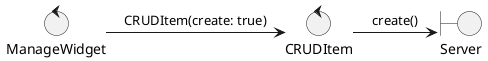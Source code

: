 @startuml
control ManageWidget
control CRUDItem
boundary Server

(ManageWidget) -> (CRUDItem): CRUDItem(create: true)
(CRUDItem) -> (Server): create()
@enduml
